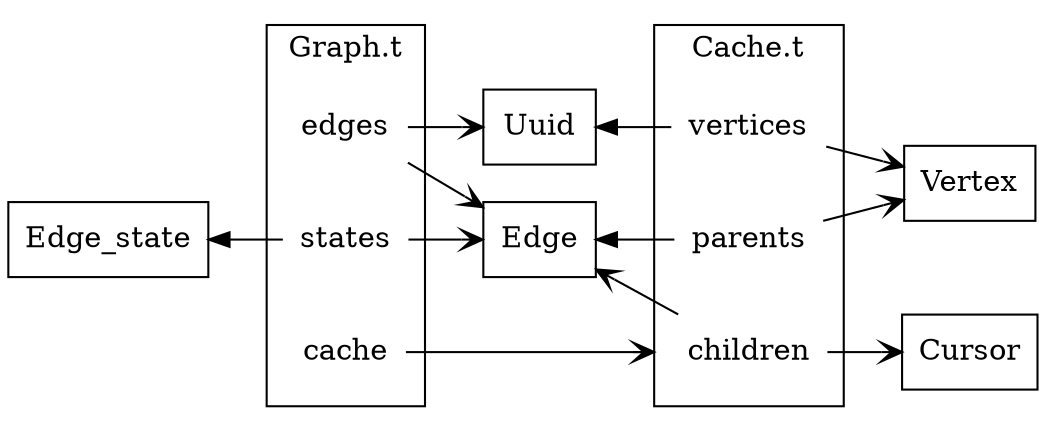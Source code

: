 digraph G {
  rankdir=LR
  compound=true
  splines=true
  concentrate=true

  node [shape=box]

  Verte [label="Vertex"]
  Edg [label="Edge"]
  Uuid

  edge [arrowhead="vee"]

  subgraph cluster_graph {
    label="Graph.t"

    node [shape=none]

    edges; states; cache
  }

  subgraph cluster_cache {
    label="Cache.t"

    node [shape=none]

    vertices; parents; children
  }

  edges -> {Edg; Uuid}
  states -> Edg
  Edge_state -> states [dir=back]

  cache -> children [lhead=cluster_cache]

  Uuid -> vertices [dir=back]
  Edg -> parents [dir=back]
  vertices -> Verte
  parents -> Verte
  children -> {Edg; Cursor}
}
